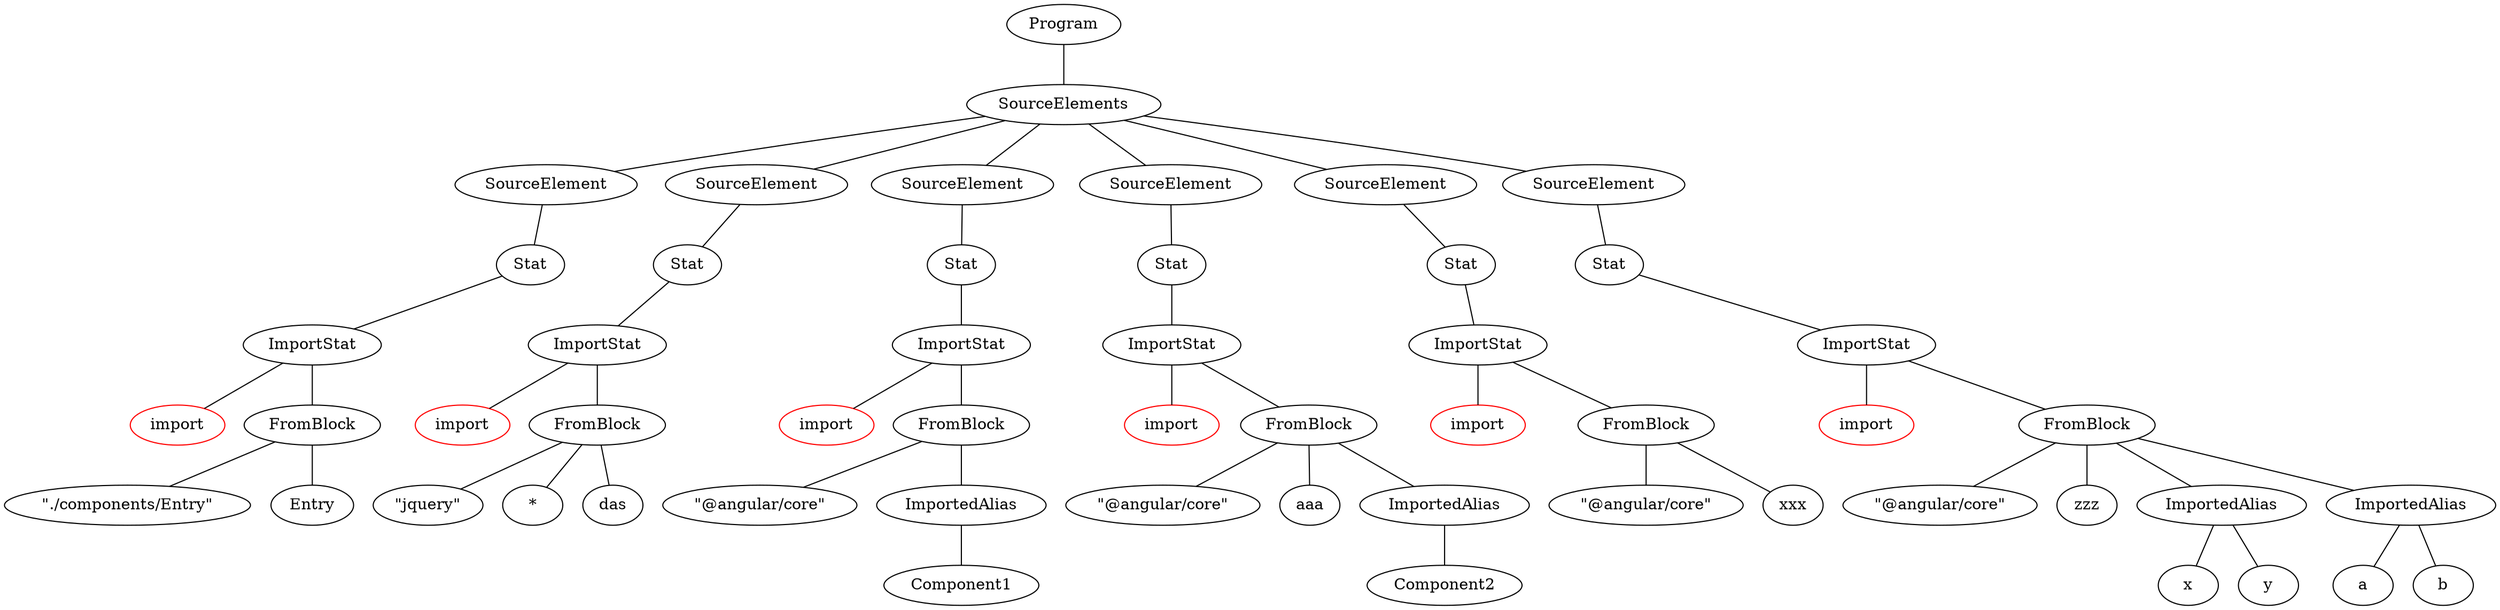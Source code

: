 graph vis {
	node54[label="Program"]
	node53[label="SourceElements"]
	node7[label="SourceElement"]
	node6[label="Stat"]
	node5[label="ImportStat"]
	node1[label="import", color=red]
	node5 -- node1
	node4[label="FromBlock"]
	node3[label="\"./components/Entry\""]
	node4 -- node3
	node2[label="Entry"]
	node4 -- node2
	node5 -- node4
	node6 -- node5
	node7 -- node6
	node53 -- node7
	node15[label="SourceElement"]
	node14[label="Stat"]
	node13[label="ImportStat"]
	node8[label="import", color=red]
	node13 -- node8
	node12[label="FromBlock"]
	node11[label="\"jquery\""]
	node12 -- node11
	node9[label="*"]
	node12 -- node9
	node10[label="das"]
	node12 -- node10
	node13 -- node12
	node14 -- node13
	node15 -- node14
	node53 -- node15
	node23[label="SourceElement"]
	node22[label="Stat"]
	node21[label="ImportStat"]
	node16[label="import", color=red]
	node21 -- node16
	node20[label="FromBlock"]
	node19[label="\"@angular/core\""]
	node20 -- node19
	node18[label="ImportedAlias"]
	node17[label="Component1"]
	node18 -- node17
	node20 -- node18
	node21 -- node20
	node22 -- node21
	node23 -- node22
	node53 -- node23
	node32[label="SourceElement"]
	node31[label="Stat"]
	node30[label="ImportStat"]
	node24[label="import", color=red]
	node30 -- node24
	node29[label="FromBlock"]
	node28[label="\"@angular/core\""]
	node29 -- node28
	node25[label="aaa"]
	node29 -- node25
	node27[label="ImportedAlias"]
	node26[label="Component2"]
	node27 -- node26
	node29 -- node27
	node30 -- node29
	node31 -- node30
	node32 -- node31
	node53 -- node32
	node39[label="SourceElement"]
	node38[label="Stat"]
	node37[label="ImportStat"]
	node33[label="import", color=red]
	node37 -- node33
	node36[label="FromBlock"]
	node35[label="\"@angular/core\""]
	node36 -- node35
	node34[label="xxx"]
	node36 -- node34
	node37 -- node36
	node38 -- node37
	node39 -- node38
	node53 -- node39
	node52[label="SourceElement"]
	node51[label="Stat"]
	node50[label="ImportStat"]
	node40[label="import", color=red]
	node50 -- node40
	node49[label="FromBlock"]
	node48[label="\"@angular/core\""]
	node49 -- node48
	node41[label="zzz"]
	node49 -- node41
	node44[label="ImportedAlias"]
	node43[label="x"]
	node44 -- node43
	node42[label="y"]
	node44 -- node42
	node49 -- node44
	node47[label="ImportedAlias"]
	node46[label="a"]
	node47 -- node46
	node45[label="b"]
	node47 -- node45
	node49 -- node47
	node50 -- node49
	node51 -- node50
	node52 -- node51
	node53 -- node52
	node54 -- node53
}
